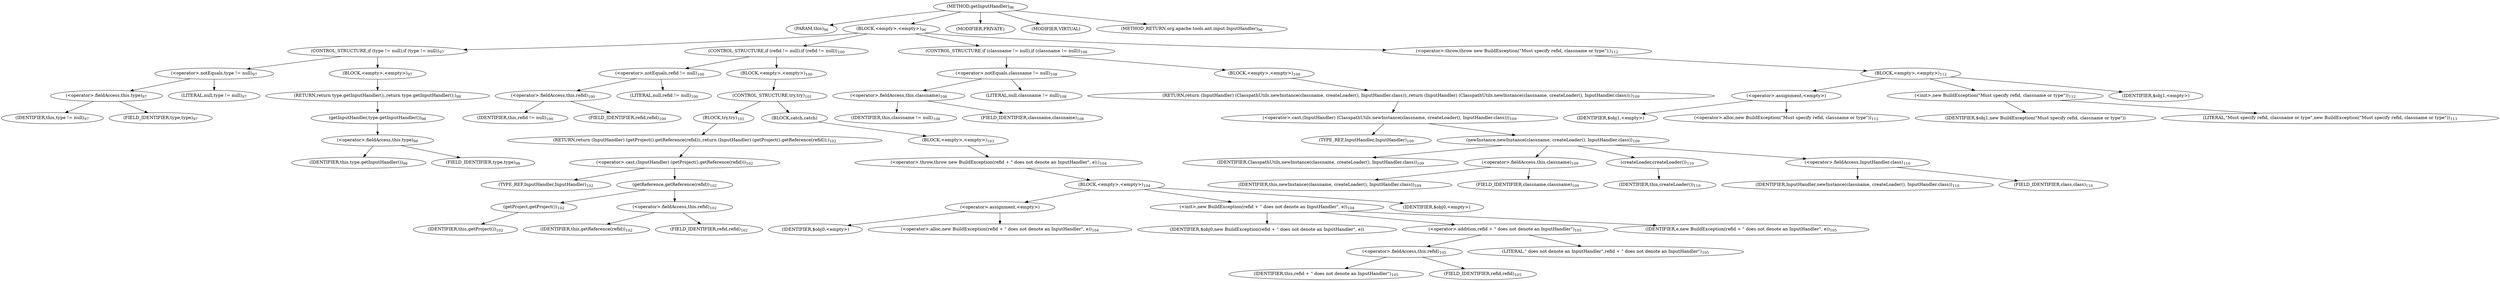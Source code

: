 digraph "getInputHandler" {  
"121" [label = <(METHOD,getInputHandler)<SUB>96</SUB>> ]
"10" [label = <(PARAM,this)<SUB>96</SUB>> ]
"122" [label = <(BLOCK,&lt;empty&gt;,&lt;empty&gt;)<SUB>96</SUB>> ]
"123" [label = <(CONTROL_STRUCTURE,if (type != null),if (type != null))<SUB>97</SUB>> ]
"124" [label = <(&lt;operator&gt;.notEquals,type != null)<SUB>97</SUB>> ]
"125" [label = <(&lt;operator&gt;.fieldAccess,this.type)<SUB>97</SUB>> ]
"126" [label = <(IDENTIFIER,this,type != null)<SUB>97</SUB>> ]
"127" [label = <(FIELD_IDENTIFIER,type,type)<SUB>97</SUB>> ]
"128" [label = <(LITERAL,null,type != null)<SUB>97</SUB>> ]
"129" [label = <(BLOCK,&lt;empty&gt;,&lt;empty&gt;)<SUB>97</SUB>> ]
"130" [label = <(RETURN,return type.getInputHandler();,return type.getInputHandler();)<SUB>98</SUB>> ]
"131" [label = <(getInputHandler,type.getInputHandler())<SUB>98</SUB>> ]
"132" [label = <(&lt;operator&gt;.fieldAccess,this.type)<SUB>98</SUB>> ]
"133" [label = <(IDENTIFIER,this,type.getInputHandler())<SUB>98</SUB>> ]
"134" [label = <(FIELD_IDENTIFIER,type,type)<SUB>98</SUB>> ]
"135" [label = <(CONTROL_STRUCTURE,if (refid != null),if (refid != null))<SUB>100</SUB>> ]
"136" [label = <(&lt;operator&gt;.notEquals,refid != null)<SUB>100</SUB>> ]
"137" [label = <(&lt;operator&gt;.fieldAccess,this.refid)<SUB>100</SUB>> ]
"138" [label = <(IDENTIFIER,this,refid != null)<SUB>100</SUB>> ]
"139" [label = <(FIELD_IDENTIFIER,refid,refid)<SUB>100</SUB>> ]
"140" [label = <(LITERAL,null,refid != null)<SUB>100</SUB>> ]
"141" [label = <(BLOCK,&lt;empty&gt;,&lt;empty&gt;)<SUB>100</SUB>> ]
"142" [label = <(CONTROL_STRUCTURE,try,try)<SUB>101</SUB>> ]
"143" [label = <(BLOCK,try,try)<SUB>101</SUB>> ]
"144" [label = <(RETURN,return (InputHandler) (getProject().getReference(refid));,return (InputHandler) (getProject().getReference(refid));)<SUB>102</SUB>> ]
"145" [label = <(&lt;operator&gt;.cast,(InputHandler) (getProject().getReference(refid)))<SUB>102</SUB>> ]
"146" [label = <(TYPE_REF,InputHandler,InputHandler)<SUB>102</SUB>> ]
"147" [label = <(getReference,getReference(refid))<SUB>102</SUB>> ]
"148" [label = <(getProject,getProject())<SUB>102</SUB>> ]
"9" [label = <(IDENTIFIER,this,getProject())<SUB>102</SUB>> ]
"149" [label = <(&lt;operator&gt;.fieldAccess,this.refid)<SUB>102</SUB>> ]
"150" [label = <(IDENTIFIER,this,getReference(refid))<SUB>102</SUB>> ]
"151" [label = <(FIELD_IDENTIFIER,refid,refid)<SUB>102</SUB>> ]
"152" [label = <(BLOCK,catch,catch)> ]
"153" [label = <(BLOCK,&lt;empty&gt;,&lt;empty&gt;)<SUB>103</SUB>> ]
"154" [label = <(&lt;operator&gt;.throw,throw new BuildException(refid + &quot; does not denote an InputHandler&quot;, e);)<SUB>104</SUB>> ]
"155" [label = <(BLOCK,&lt;empty&gt;,&lt;empty&gt;)<SUB>104</SUB>> ]
"156" [label = <(&lt;operator&gt;.assignment,&lt;empty&gt;)> ]
"157" [label = <(IDENTIFIER,$obj0,&lt;empty&gt;)> ]
"158" [label = <(&lt;operator&gt;.alloc,new BuildException(refid + &quot; does not denote an InputHandler&quot;, e))<SUB>104</SUB>> ]
"159" [label = <(&lt;init&gt;,new BuildException(refid + &quot; does not denote an InputHandler&quot;, e))<SUB>104</SUB>> ]
"160" [label = <(IDENTIFIER,$obj0,new BuildException(refid + &quot; does not denote an InputHandler&quot;, e))> ]
"161" [label = <(&lt;operator&gt;.addition,refid + &quot; does not denote an InputHandler&quot;)<SUB>105</SUB>> ]
"162" [label = <(&lt;operator&gt;.fieldAccess,this.refid)<SUB>105</SUB>> ]
"163" [label = <(IDENTIFIER,this,refid + &quot; does not denote an InputHandler&quot;)<SUB>105</SUB>> ]
"164" [label = <(FIELD_IDENTIFIER,refid,refid)<SUB>105</SUB>> ]
"165" [label = <(LITERAL,&quot; does not denote an InputHandler&quot;,refid + &quot; does not denote an InputHandler&quot;)<SUB>105</SUB>> ]
"166" [label = <(IDENTIFIER,e,new BuildException(refid + &quot; does not denote an InputHandler&quot;, e))<SUB>105</SUB>> ]
"167" [label = <(IDENTIFIER,$obj0,&lt;empty&gt;)> ]
"168" [label = <(CONTROL_STRUCTURE,if (classname != null),if (classname != null))<SUB>108</SUB>> ]
"169" [label = <(&lt;operator&gt;.notEquals,classname != null)<SUB>108</SUB>> ]
"170" [label = <(&lt;operator&gt;.fieldAccess,this.classname)<SUB>108</SUB>> ]
"171" [label = <(IDENTIFIER,this,classname != null)<SUB>108</SUB>> ]
"172" [label = <(FIELD_IDENTIFIER,classname,classname)<SUB>108</SUB>> ]
"173" [label = <(LITERAL,null,classname != null)<SUB>108</SUB>> ]
"174" [label = <(BLOCK,&lt;empty&gt;,&lt;empty&gt;)<SUB>108</SUB>> ]
"175" [label = <(RETURN,return (InputHandler) (ClasspathUtils.newInstance(classname, createLoader(), InputHandler.class));,return (InputHandler) (ClasspathUtils.newInstance(classname, createLoader(), InputHandler.class));)<SUB>109</SUB>> ]
"176" [label = <(&lt;operator&gt;.cast,(InputHandler) (ClasspathUtils.newInstance(classname, createLoader(), InputHandler.class)))<SUB>109</SUB>> ]
"177" [label = <(TYPE_REF,InputHandler,InputHandler)<SUB>109</SUB>> ]
"178" [label = <(newInstance,newInstance(classname, createLoader(), InputHandler.class))<SUB>109</SUB>> ]
"179" [label = <(IDENTIFIER,ClasspathUtils,newInstance(classname, createLoader(), InputHandler.class))<SUB>109</SUB>> ]
"180" [label = <(&lt;operator&gt;.fieldAccess,this.classname)<SUB>109</SUB>> ]
"181" [label = <(IDENTIFIER,this,newInstance(classname, createLoader(), InputHandler.class))<SUB>109</SUB>> ]
"182" [label = <(FIELD_IDENTIFIER,classname,classname)<SUB>109</SUB>> ]
"183" [label = <(createLoader,createLoader())<SUB>110</SUB>> ]
"11" [label = <(IDENTIFIER,this,createLoader())<SUB>110</SUB>> ]
"184" [label = <(&lt;operator&gt;.fieldAccess,InputHandler.class)<SUB>110</SUB>> ]
"185" [label = <(IDENTIFIER,InputHandler,newInstance(classname, createLoader(), InputHandler.class))<SUB>110</SUB>> ]
"186" [label = <(FIELD_IDENTIFIER,class,class)<SUB>110</SUB>> ]
"187" [label = <(&lt;operator&gt;.throw,throw new BuildException(&quot;Must specify refid, classname or type&quot;);)<SUB>112</SUB>> ]
"188" [label = <(BLOCK,&lt;empty&gt;,&lt;empty&gt;)<SUB>112</SUB>> ]
"189" [label = <(&lt;operator&gt;.assignment,&lt;empty&gt;)> ]
"190" [label = <(IDENTIFIER,$obj1,&lt;empty&gt;)> ]
"191" [label = <(&lt;operator&gt;.alloc,new BuildException(&quot;Must specify refid, classname or type&quot;))<SUB>112</SUB>> ]
"192" [label = <(&lt;init&gt;,new BuildException(&quot;Must specify refid, classname or type&quot;))<SUB>112</SUB>> ]
"193" [label = <(IDENTIFIER,$obj1,new BuildException(&quot;Must specify refid, classname or type&quot;))> ]
"194" [label = <(LITERAL,&quot;Must specify refid, classname or type&quot;,new BuildException(&quot;Must specify refid, classname or type&quot;))<SUB>113</SUB>> ]
"195" [label = <(IDENTIFIER,$obj1,&lt;empty&gt;)> ]
"196" [label = <(MODIFIER,PRIVATE)> ]
"197" [label = <(MODIFIER,VIRTUAL)> ]
"198" [label = <(METHOD_RETURN,org.apache.tools.ant.input.InputHandler)<SUB>96</SUB>> ]
  "121" -> "10" 
  "121" -> "122" 
  "121" -> "196" 
  "121" -> "197" 
  "121" -> "198" 
  "122" -> "123" 
  "122" -> "135" 
  "122" -> "168" 
  "122" -> "187" 
  "123" -> "124" 
  "123" -> "129" 
  "124" -> "125" 
  "124" -> "128" 
  "125" -> "126" 
  "125" -> "127" 
  "129" -> "130" 
  "130" -> "131" 
  "131" -> "132" 
  "132" -> "133" 
  "132" -> "134" 
  "135" -> "136" 
  "135" -> "141" 
  "136" -> "137" 
  "136" -> "140" 
  "137" -> "138" 
  "137" -> "139" 
  "141" -> "142" 
  "142" -> "143" 
  "142" -> "152" 
  "143" -> "144" 
  "144" -> "145" 
  "145" -> "146" 
  "145" -> "147" 
  "147" -> "148" 
  "147" -> "149" 
  "148" -> "9" 
  "149" -> "150" 
  "149" -> "151" 
  "152" -> "153" 
  "153" -> "154" 
  "154" -> "155" 
  "155" -> "156" 
  "155" -> "159" 
  "155" -> "167" 
  "156" -> "157" 
  "156" -> "158" 
  "159" -> "160" 
  "159" -> "161" 
  "159" -> "166" 
  "161" -> "162" 
  "161" -> "165" 
  "162" -> "163" 
  "162" -> "164" 
  "168" -> "169" 
  "168" -> "174" 
  "169" -> "170" 
  "169" -> "173" 
  "170" -> "171" 
  "170" -> "172" 
  "174" -> "175" 
  "175" -> "176" 
  "176" -> "177" 
  "176" -> "178" 
  "178" -> "179" 
  "178" -> "180" 
  "178" -> "183" 
  "178" -> "184" 
  "180" -> "181" 
  "180" -> "182" 
  "183" -> "11" 
  "184" -> "185" 
  "184" -> "186" 
  "187" -> "188" 
  "188" -> "189" 
  "188" -> "192" 
  "188" -> "195" 
  "189" -> "190" 
  "189" -> "191" 
  "192" -> "193" 
  "192" -> "194" 
}
